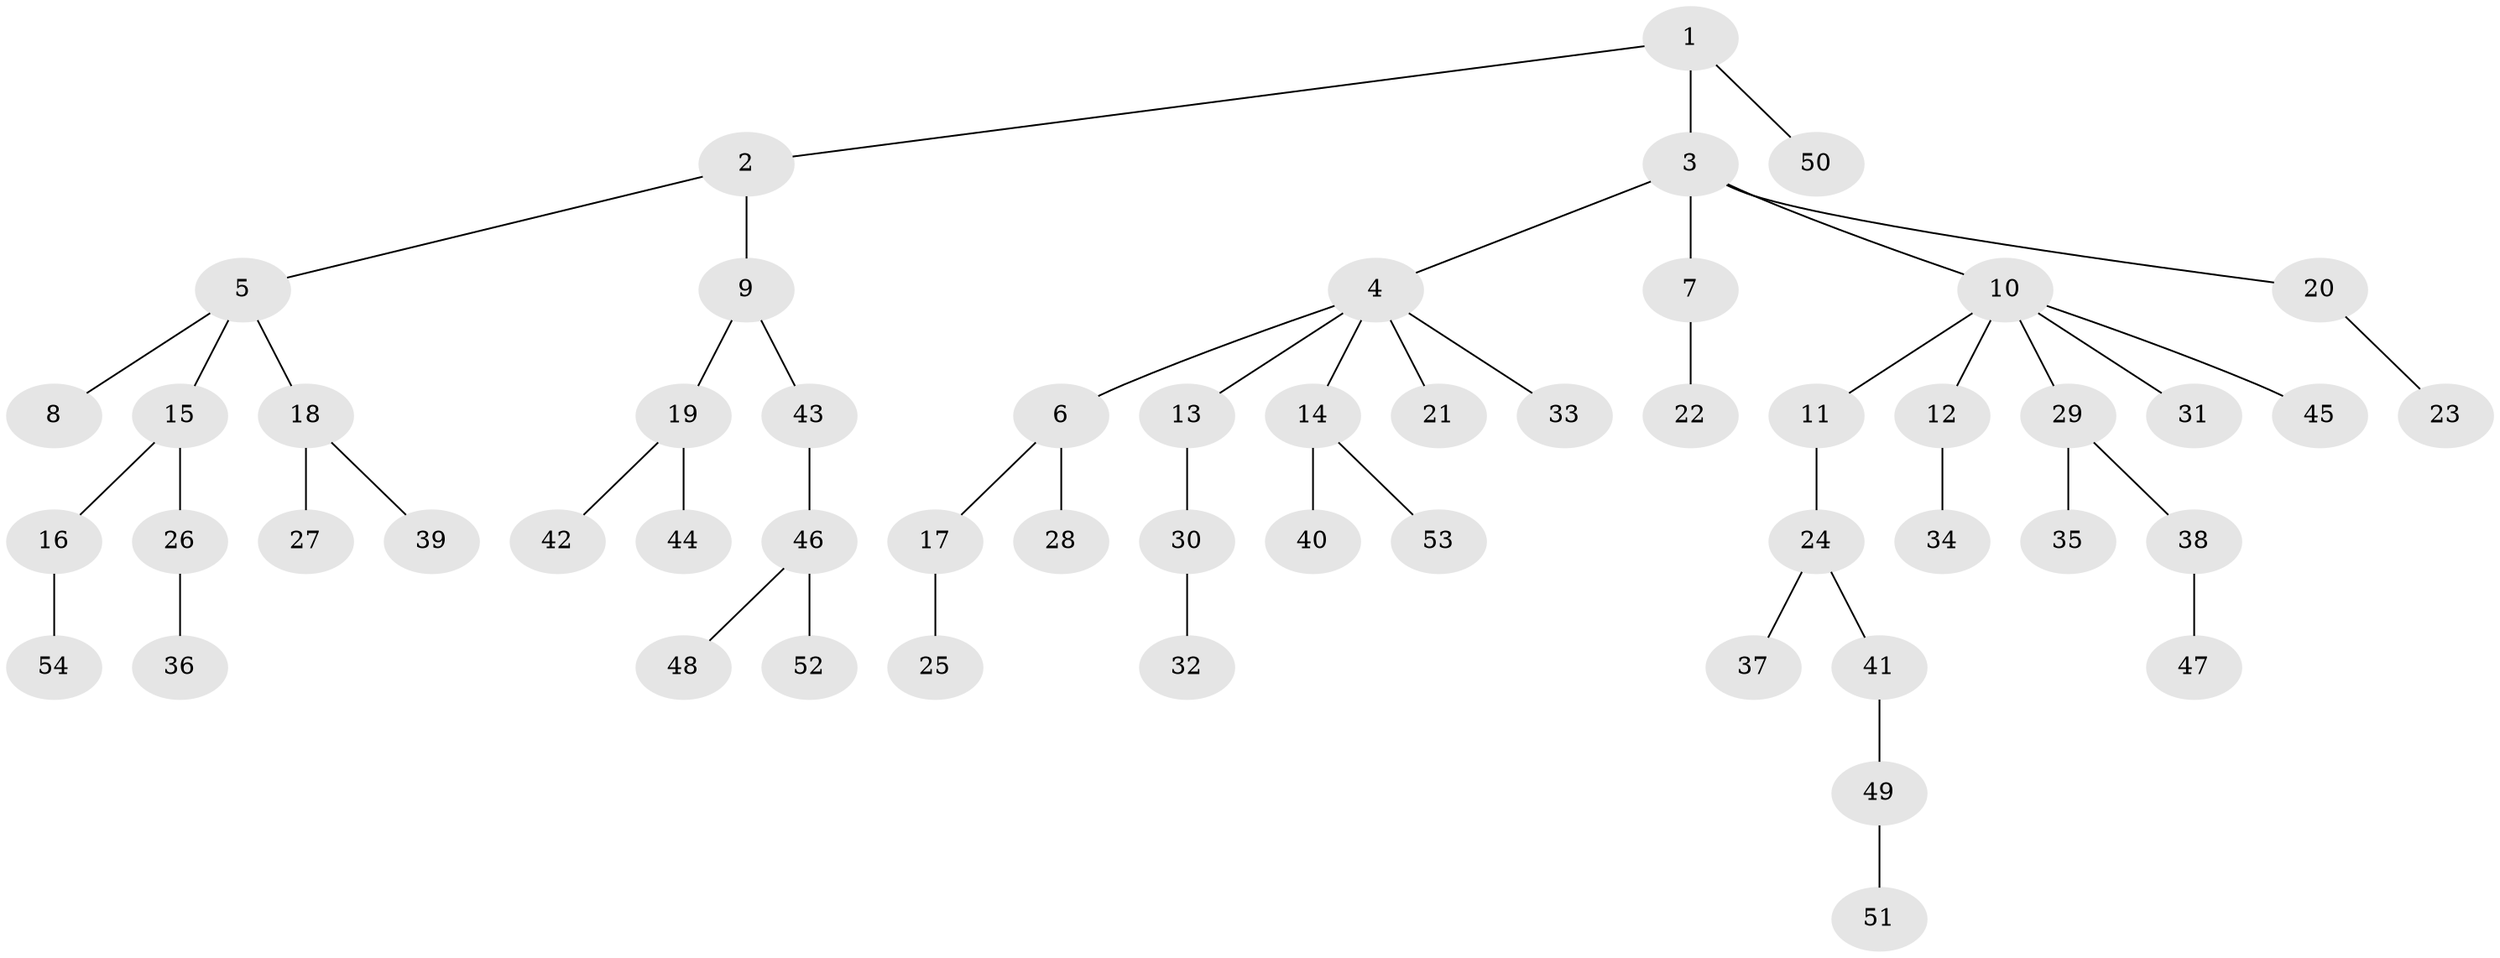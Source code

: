 // coarse degree distribution, {2: 0.22857142857142856, 5: 0.05714285714285714, 7: 0.02857142857142857, 1: 0.5714285714285714, 3: 0.08571428571428572, 6: 0.02857142857142857}
// Generated by graph-tools (version 1.1) at 2025/52/02/27/25 19:52:12]
// undirected, 54 vertices, 53 edges
graph export_dot {
graph [start="1"]
  node [color=gray90,style=filled];
  1;
  2;
  3;
  4;
  5;
  6;
  7;
  8;
  9;
  10;
  11;
  12;
  13;
  14;
  15;
  16;
  17;
  18;
  19;
  20;
  21;
  22;
  23;
  24;
  25;
  26;
  27;
  28;
  29;
  30;
  31;
  32;
  33;
  34;
  35;
  36;
  37;
  38;
  39;
  40;
  41;
  42;
  43;
  44;
  45;
  46;
  47;
  48;
  49;
  50;
  51;
  52;
  53;
  54;
  1 -- 2;
  1 -- 3;
  1 -- 50;
  2 -- 5;
  2 -- 9;
  3 -- 4;
  3 -- 7;
  3 -- 10;
  3 -- 20;
  4 -- 6;
  4 -- 13;
  4 -- 14;
  4 -- 21;
  4 -- 33;
  5 -- 8;
  5 -- 15;
  5 -- 18;
  6 -- 17;
  6 -- 28;
  7 -- 22;
  9 -- 19;
  9 -- 43;
  10 -- 11;
  10 -- 12;
  10 -- 29;
  10 -- 31;
  10 -- 45;
  11 -- 24;
  12 -- 34;
  13 -- 30;
  14 -- 40;
  14 -- 53;
  15 -- 16;
  15 -- 26;
  16 -- 54;
  17 -- 25;
  18 -- 27;
  18 -- 39;
  19 -- 42;
  19 -- 44;
  20 -- 23;
  24 -- 37;
  24 -- 41;
  26 -- 36;
  29 -- 35;
  29 -- 38;
  30 -- 32;
  38 -- 47;
  41 -- 49;
  43 -- 46;
  46 -- 48;
  46 -- 52;
  49 -- 51;
}
